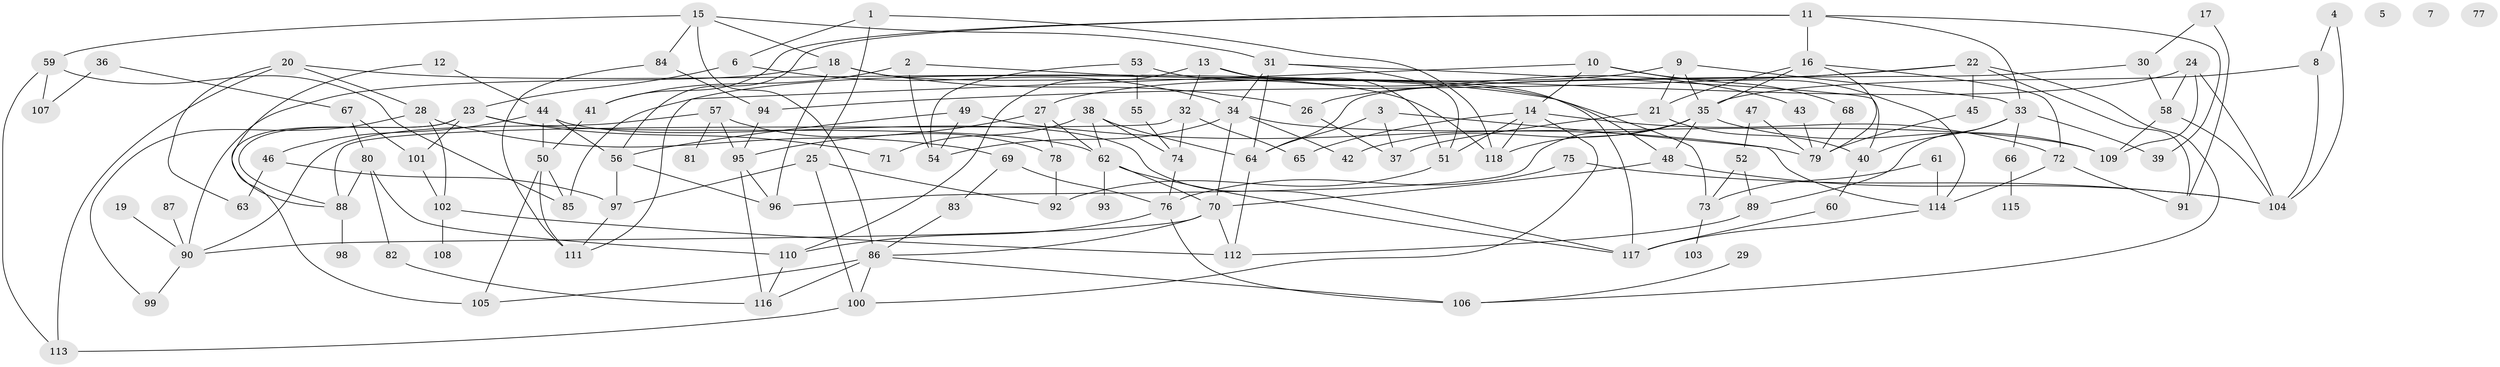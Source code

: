 // Generated by graph-tools (version 1.1) at 2025/13/03/09/25 04:13:03]
// undirected, 118 vertices, 202 edges
graph export_dot {
graph [start="1"]
  node [color=gray90,style=filled];
  1;
  2;
  3;
  4;
  5;
  6;
  7;
  8;
  9;
  10;
  11;
  12;
  13;
  14;
  15;
  16;
  17;
  18;
  19;
  20;
  21;
  22;
  23;
  24;
  25;
  26;
  27;
  28;
  29;
  30;
  31;
  32;
  33;
  34;
  35;
  36;
  37;
  38;
  39;
  40;
  41;
  42;
  43;
  44;
  45;
  46;
  47;
  48;
  49;
  50;
  51;
  52;
  53;
  54;
  55;
  56;
  57;
  58;
  59;
  60;
  61;
  62;
  63;
  64;
  65;
  66;
  67;
  68;
  69;
  70;
  71;
  72;
  73;
  74;
  75;
  76;
  77;
  78;
  79;
  80;
  81;
  82;
  83;
  84;
  85;
  86;
  87;
  88;
  89;
  90;
  91;
  92;
  93;
  94;
  95;
  96;
  97;
  98;
  99;
  100;
  101;
  102;
  103;
  104;
  105;
  106;
  107;
  108;
  109;
  110;
  111;
  112;
  113;
  114;
  115;
  116;
  117;
  118;
  1 -- 6;
  1 -- 25;
  1 -- 118;
  2 -- 41;
  2 -- 48;
  2 -- 54;
  3 -- 37;
  3 -- 64;
  3 -- 114;
  4 -- 8;
  4 -- 104;
  6 -- 23;
  6 -- 34;
  8 -- 35;
  8 -- 104;
  9 -- 21;
  9 -- 33;
  9 -- 35;
  9 -- 85;
  10 -- 14;
  10 -- 68;
  10 -- 111;
  10 -- 114;
  11 -- 16;
  11 -- 33;
  11 -- 39;
  11 -- 41;
  11 -- 56;
  12 -- 44;
  12 -- 88;
  13 -- 32;
  13 -- 43;
  13 -- 51;
  13 -- 110;
  14 -- 51;
  14 -- 65;
  14 -- 72;
  14 -- 100;
  14 -- 118;
  15 -- 18;
  15 -- 31;
  15 -- 59;
  15 -- 84;
  15 -- 86;
  16 -- 21;
  16 -- 35;
  16 -- 72;
  16 -- 79;
  17 -- 30;
  17 -- 91;
  18 -- 26;
  18 -- 90;
  18 -- 96;
  18 -- 118;
  19 -- 90;
  20 -- 28;
  20 -- 63;
  20 -- 73;
  20 -- 113;
  21 -- 37;
  21 -- 40;
  22 -- 26;
  22 -- 45;
  22 -- 91;
  22 -- 94;
  22 -- 106;
  23 -- 62;
  23 -- 71;
  23 -- 88;
  23 -- 101;
  23 -- 105;
  24 -- 27;
  24 -- 58;
  24 -- 104;
  24 -- 109;
  25 -- 92;
  25 -- 97;
  25 -- 100;
  26 -- 37;
  27 -- 62;
  27 -- 78;
  27 -- 95;
  28 -- 69;
  28 -- 99;
  28 -- 102;
  29 -- 106;
  30 -- 58;
  30 -- 64;
  31 -- 34;
  31 -- 40;
  31 -- 51;
  31 -- 64;
  32 -- 65;
  32 -- 74;
  32 -- 88;
  33 -- 39;
  33 -- 40;
  33 -- 66;
  33 -- 89;
  34 -- 42;
  34 -- 54;
  34 -- 70;
  34 -- 109;
  35 -- 42;
  35 -- 48;
  35 -- 96;
  35 -- 109;
  35 -- 118;
  36 -- 67;
  36 -- 107;
  38 -- 62;
  38 -- 64;
  38 -- 71;
  38 -- 74;
  40 -- 60;
  41 -- 50;
  43 -- 79;
  44 -- 46;
  44 -- 50;
  44 -- 56;
  44 -- 117;
  45 -- 79;
  46 -- 63;
  46 -- 97;
  47 -- 52;
  47 -- 79;
  48 -- 70;
  48 -- 104;
  49 -- 54;
  49 -- 56;
  49 -- 79;
  50 -- 85;
  50 -- 105;
  50 -- 111;
  51 -- 92;
  52 -- 73;
  52 -- 89;
  53 -- 54;
  53 -- 55;
  53 -- 117;
  55 -- 74;
  56 -- 96;
  56 -- 97;
  57 -- 78;
  57 -- 81;
  57 -- 90;
  57 -- 95;
  58 -- 104;
  58 -- 109;
  59 -- 85;
  59 -- 107;
  59 -- 113;
  60 -- 117;
  61 -- 73;
  61 -- 114;
  62 -- 70;
  62 -- 93;
  62 -- 117;
  64 -- 112;
  66 -- 115;
  67 -- 80;
  67 -- 101;
  68 -- 79;
  69 -- 76;
  69 -- 83;
  70 -- 86;
  70 -- 90;
  70 -- 112;
  72 -- 91;
  72 -- 114;
  73 -- 103;
  74 -- 76;
  75 -- 76;
  75 -- 104;
  76 -- 106;
  76 -- 110;
  78 -- 92;
  80 -- 82;
  80 -- 88;
  80 -- 110;
  82 -- 116;
  83 -- 86;
  84 -- 94;
  84 -- 111;
  86 -- 100;
  86 -- 105;
  86 -- 106;
  86 -- 116;
  87 -- 90;
  88 -- 98;
  89 -- 112;
  90 -- 99;
  94 -- 95;
  95 -- 96;
  95 -- 116;
  97 -- 111;
  100 -- 113;
  101 -- 102;
  102 -- 108;
  102 -- 112;
  110 -- 116;
  114 -- 117;
}
